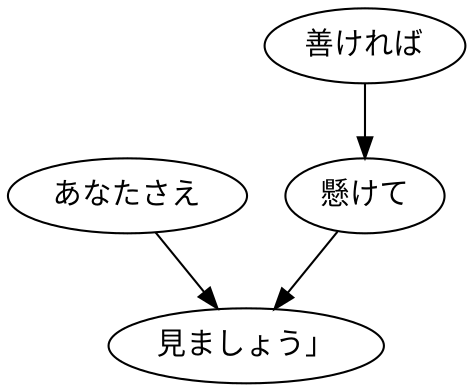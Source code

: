 digraph graph5414 {
	node0 [label="あなたさえ"];
	node1 [label="善ければ"];
	node2 [label="懸けて"];
	node3 [label="見ましょう」"];
	node0 -> node3;
	node1 -> node2;
	node2 -> node3;
}
